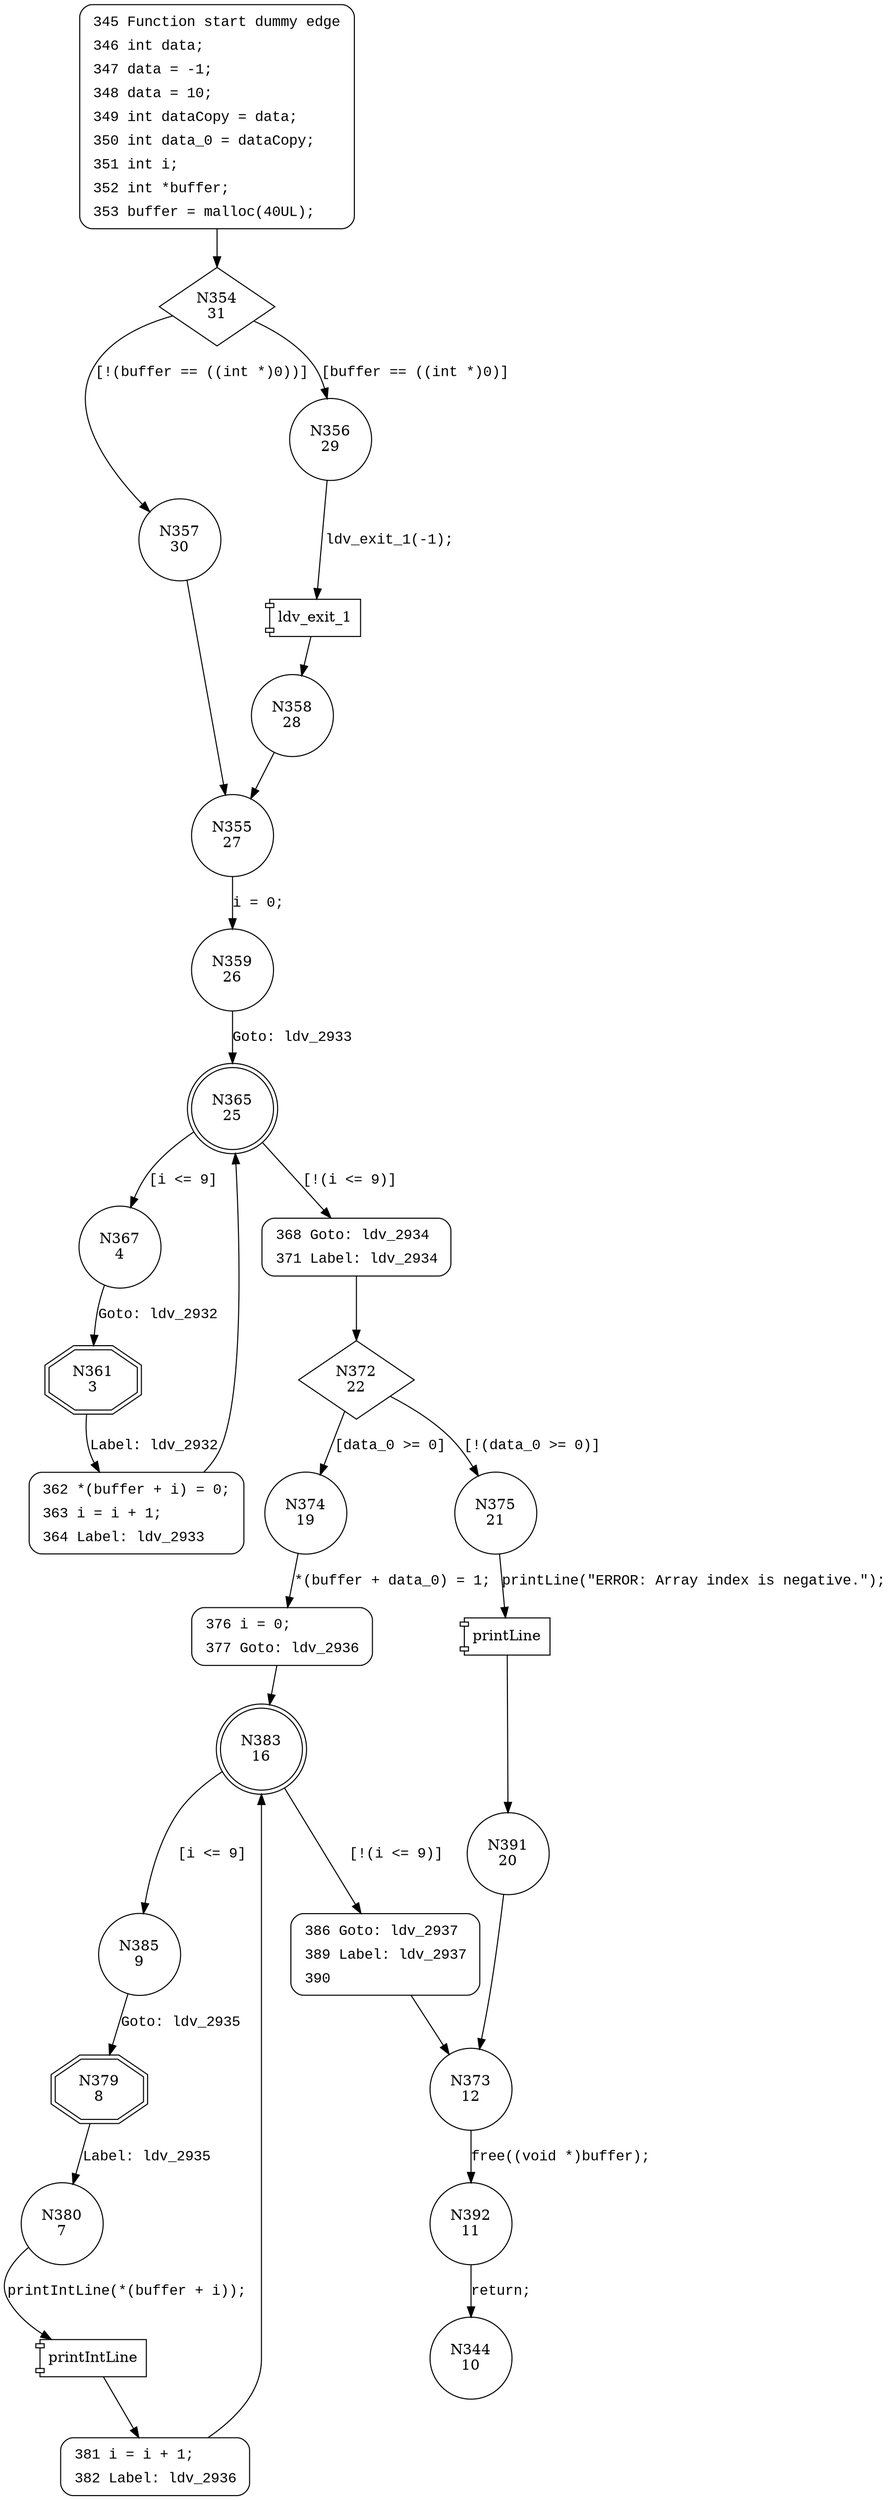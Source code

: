 digraph CWE122_Heap_Based_Buffer_Overflow__c_CWE129_large_31_bad {
354 [shape="diamond" label="N354\n31"]
356 [shape="circle" label="N356\n29"]
357 [shape="circle" label="N357\n30"]
355 [shape="circle" label="N355\n27"]
359 [shape="circle" label="N359\n26"]
365 [shape="doublecircle" label="N365\n25"]
367 [shape="circle" label="N367\n4"]
368 [shape="circle" label="N368\n24"]
372 [shape="diamond" label="N372\n22"]
374 [shape="circle" label="N374\n19"]
375 [shape="circle" label="N375\n21"]
391 [shape="circle" label="N391\n20"]
373 [shape="circle" label="N373\n12"]
392 [shape="circle" label="N392\n11"]
376 [shape="circle" label="N376\n18"]
383 [shape="doublecircle" label="N383\n16"]
385 [shape="circle" label="N385\n9"]
386 [shape="circle" label="N386\n15"]
379 [shape="doubleoctagon" label="N379\n8"]
380 [shape="circle" label="N380\n7"]
381 [shape="circle" label="N381\n6"]
361 [shape="doubleoctagon" label="N361\n3"]
362 [shape="circle" label="N362\n2"]
358 [shape="circle" label="N358\n28"]
344 [shape="circle" label="N344\n10"]
345 [style="filled,bold" penwidth="1" fillcolor="white" fontname="Courier New" shape="Mrecord" label=<<table border="0" cellborder="0" cellpadding="3" bgcolor="white"><tr><td align="right">345</td><td align="left">Function start dummy edge</td></tr><tr><td align="right">346</td><td align="left">int data;</td></tr><tr><td align="right">347</td><td align="left">data = -1;</td></tr><tr><td align="right">348</td><td align="left">data = 10;</td></tr><tr><td align="right">349</td><td align="left">int dataCopy = data;</td></tr><tr><td align="right">350</td><td align="left">int data_0 = dataCopy;</td></tr><tr><td align="right">351</td><td align="left">int i;</td></tr><tr><td align="right">352</td><td align="left">int *buffer;</td></tr><tr><td align="right">353</td><td align="left">buffer = malloc(40UL);</td></tr></table>>]
345 -> 354[label=""]
368 [style="filled,bold" penwidth="1" fillcolor="white" fontname="Courier New" shape="Mrecord" label=<<table border="0" cellborder="0" cellpadding="3" bgcolor="white"><tr><td align="right">368</td><td align="left">Goto: ldv_2934</td></tr><tr><td align="right">371</td><td align="left">Label: ldv_2934</td></tr></table>>]
368 -> 372[label=""]
376 [style="filled,bold" penwidth="1" fillcolor="white" fontname="Courier New" shape="Mrecord" label=<<table border="0" cellborder="0" cellpadding="3" bgcolor="white"><tr><td align="right">376</td><td align="left">i = 0;</td></tr><tr><td align="right">377</td><td align="left">Goto: ldv_2936</td></tr></table>>]
376 -> 383[label=""]
386 [style="filled,bold" penwidth="1" fillcolor="white" fontname="Courier New" shape="Mrecord" label=<<table border="0" cellborder="0" cellpadding="3" bgcolor="white"><tr><td align="right">386</td><td align="left">Goto: ldv_2937</td></tr><tr><td align="right">389</td><td align="left">Label: ldv_2937</td></tr><tr><td align="right">390</td><td align="left"></td></tr></table>>]
386 -> 373[label=""]
381 [style="filled,bold" penwidth="1" fillcolor="white" fontname="Courier New" shape="Mrecord" label=<<table border="0" cellborder="0" cellpadding="3" bgcolor="white"><tr><td align="right">381</td><td align="left">i = i + 1;</td></tr><tr><td align="right">382</td><td align="left">Label: ldv_2936</td></tr></table>>]
381 -> 383[label=""]
362 [style="filled,bold" penwidth="1" fillcolor="white" fontname="Courier New" shape="Mrecord" label=<<table border="0" cellborder="0" cellpadding="3" bgcolor="white"><tr><td align="right">362</td><td align="left">*(buffer + i) = 0;</td></tr><tr><td align="right">363</td><td align="left">i = i + 1;</td></tr><tr><td align="right">364</td><td align="left">Label: ldv_2933</td></tr></table>>]
362 -> 365[label=""]
354 -> 356 [label="[buffer == ((int *)0)]" fontname="Courier New"]
354 -> 357 [label="[!(buffer == ((int *)0))]" fontname="Courier New"]
355 -> 359 [label="i = 0;" fontname="Courier New"]
365 -> 367 [label="[i <= 9]" fontname="Courier New"]
365 -> 368 [label="[!(i <= 9)]" fontname="Courier New"]
372 -> 374 [label="[data_0 >= 0]" fontname="Courier New"]
372 -> 375 [label="[!(data_0 >= 0)]" fontname="Courier New"]
100026 [shape="component" label="printLine"]
375 -> 100026 [label="printLine(\"ERROR: Array index is negative.\");" fontname="Courier New"]
100026 -> 391 [label="" fontname="Courier New"]
373 -> 392 [label="free((void *)buffer);" fontname="Courier New"]
374 -> 376 [label="*(buffer + data_0) = 1;" fontname="Courier New"]
383 -> 385 [label="[i <= 9]" fontname="Courier New"]
383 -> 386 [label="[!(i <= 9)]" fontname="Courier New"]
385 -> 379 [label="Goto: ldv_2935" fontname="Courier New"]
379 -> 380 [label="Label: ldv_2935" fontname="Courier New"]
100027 [shape="component" label="printIntLine"]
380 -> 100027 [label="printIntLine(*(buffer + i));" fontname="Courier New"]
100027 -> 381 [label="" fontname="Courier New"]
367 -> 361 [label="Goto: ldv_2932" fontname="Courier New"]
361 -> 362 [label="Label: ldv_2932" fontname="Courier New"]
100028 [shape="component" label="ldv_exit_1"]
356 -> 100028 [label="ldv_exit_1(-1);" fontname="Courier New"]
100028 -> 358 [label="" fontname="Courier New"]
357 -> 355 [label="" fontname="Courier New"]
359 -> 365 [label="Goto: ldv_2933" fontname="Courier New"]
391 -> 373 [label="" fontname="Courier New"]
392 -> 344 [label="return;" fontname="Courier New"]
358 -> 355 [label="" fontname="Courier New"]
}